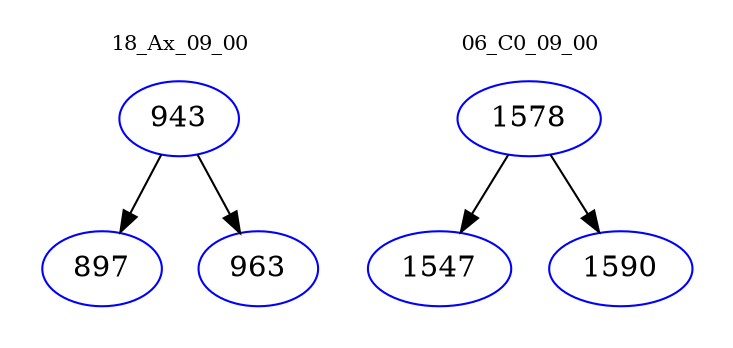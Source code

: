 digraph{
subgraph cluster_0 {
color = white
label = "18_Ax_09_00";
fontsize=10;
T0_943 [label="943", color="blue"]
T0_943 -> T0_897 [color="black"]
T0_897 [label="897", color="blue"]
T0_943 -> T0_963 [color="black"]
T0_963 [label="963", color="blue"]
}
subgraph cluster_1 {
color = white
label = "06_C0_09_00";
fontsize=10;
T1_1578 [label="1578", color="blue"]
T1_1578 -> T1_1547 [color="black"]
T1_1547 [label="1547", color="blue"]
T1_1578 -> T1_1590 [color="black"]
T1_1590 [label="1590", color="blue"]
}
}
